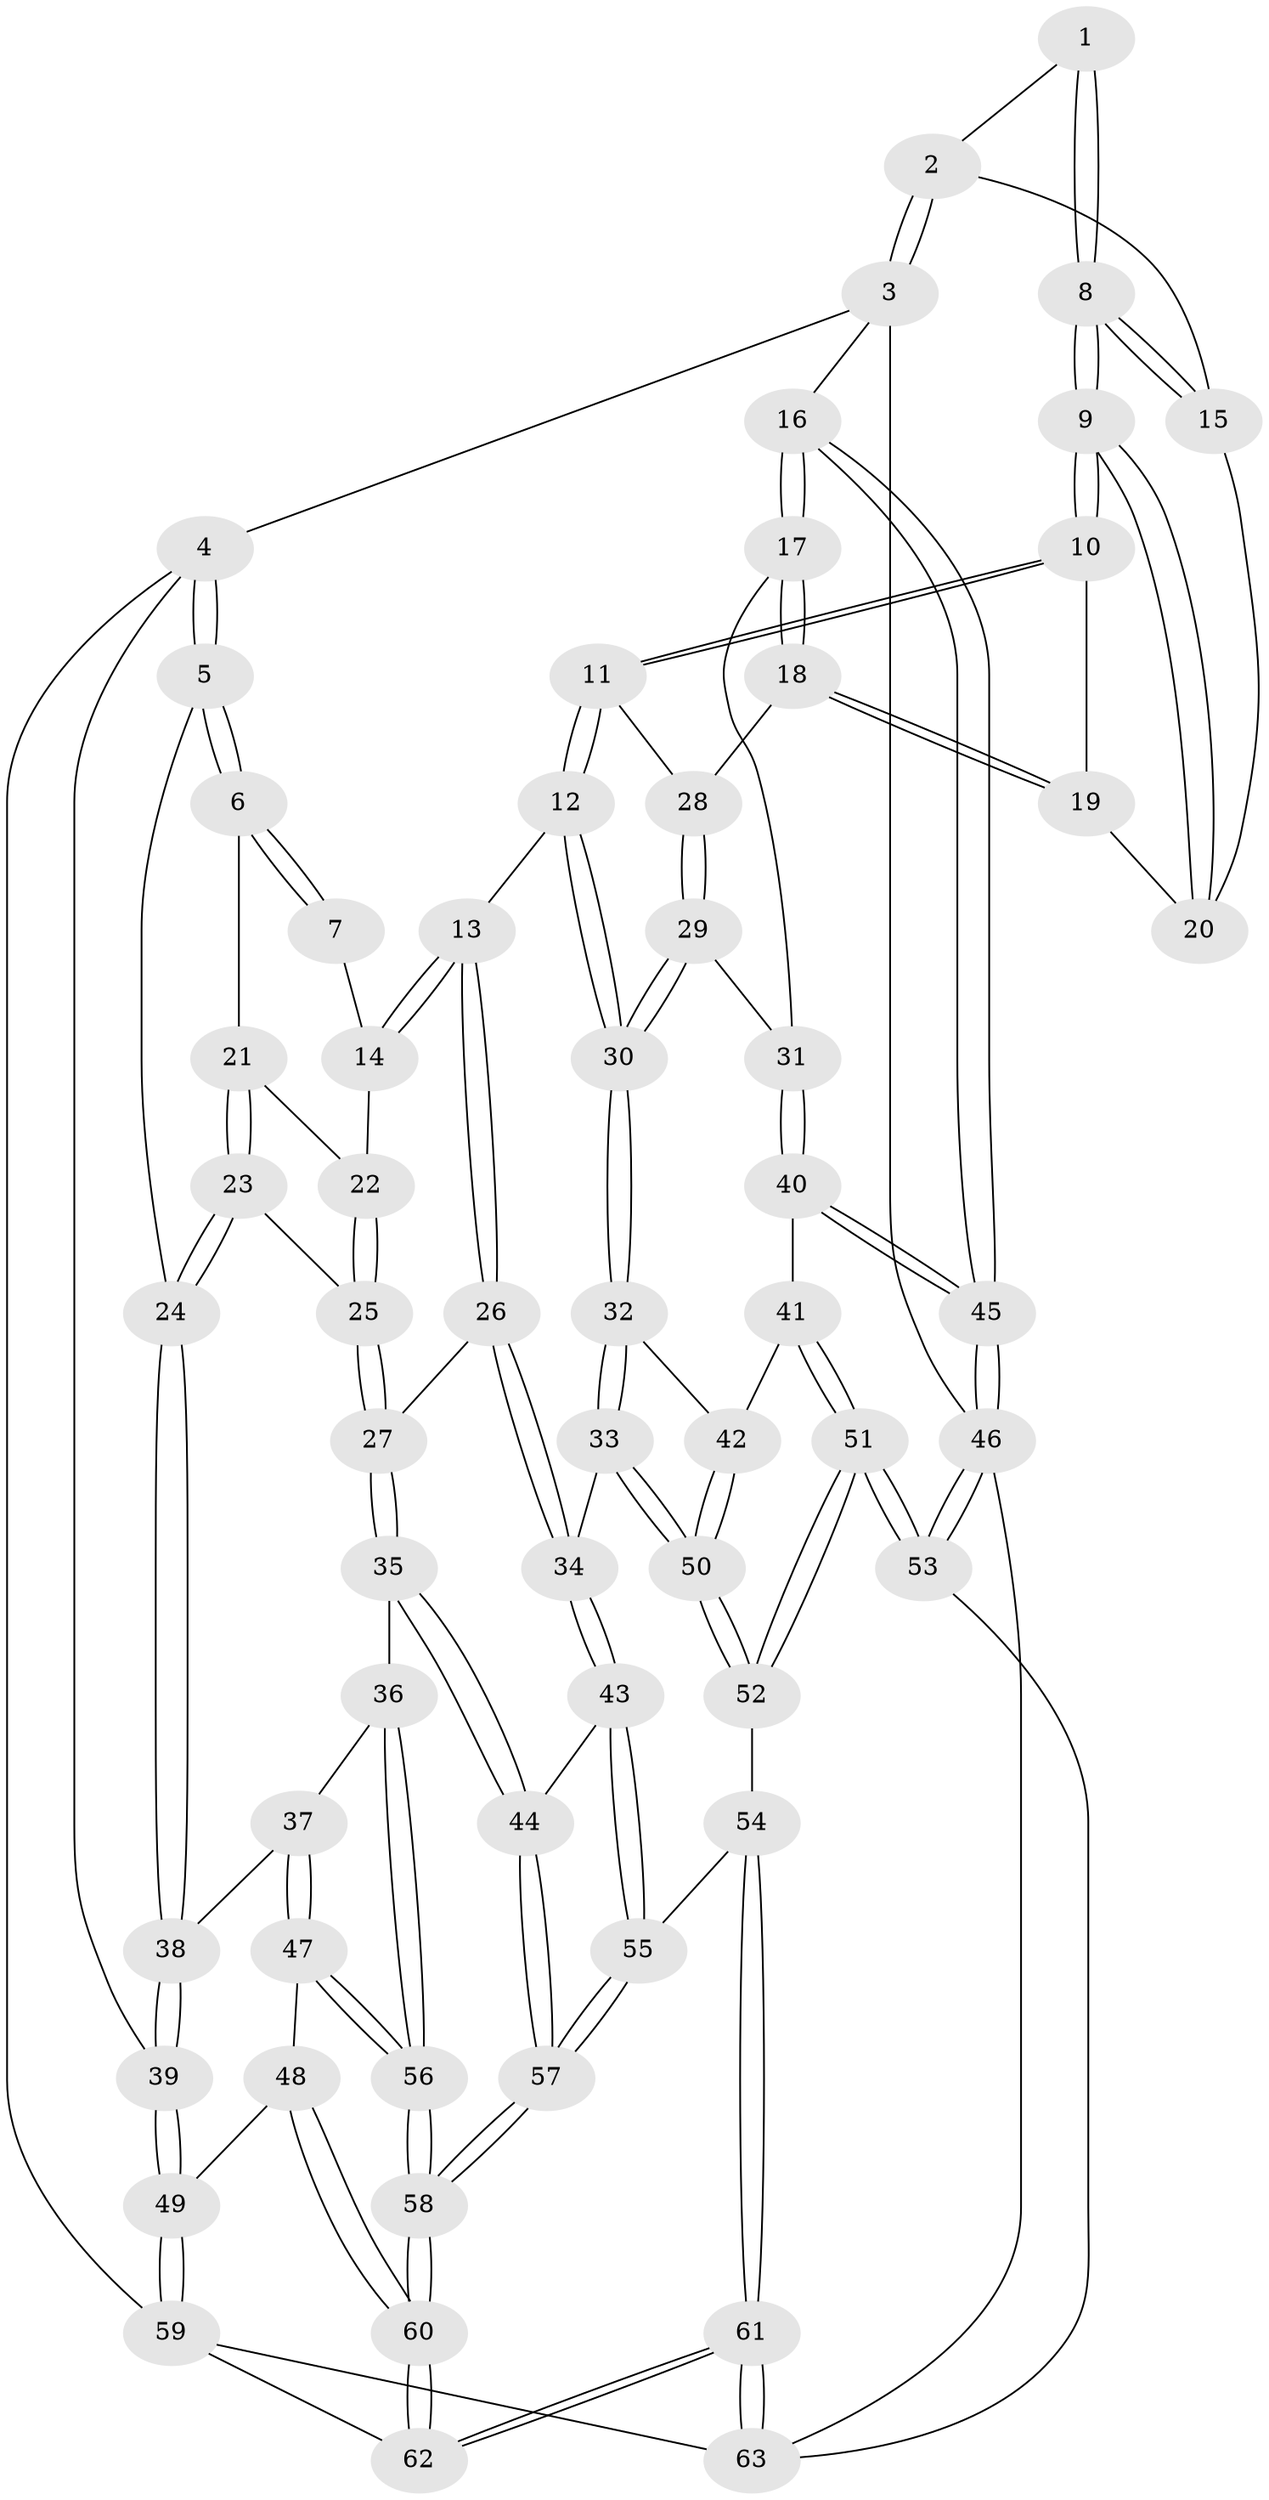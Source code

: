 // Generated by graph-tools (version 1.1) at 2025/11/02/27/25 16:11:52]
// undirected, 63 vertices, 154 edges
graph export_dot {
graph [start="1"]
  node [color=gray90,style=filled];
  1 [pos="+0.6135363421387948+0"];
  2 [pos="+0.9727840309281933+0"];
  3 [pos="+1+0"];
  4 [pos="+0+0"];
  5 [pos="+0+0"];
  6 [pos="+0+0"];
  7 [pos="+0.48809941081487823+0"];
  8 [pos="+0.68926898420518+0.08750830234689845"];
  9 [pos="+0.6884534479849146+0.15304415947759892"];
  10 [pos="+0.6796488490307204+0.17855884018328141"];
  11 [pos="+0.6471686905711118+0.21774624068568924"];
  12 [pos="+0.6149016882914715+0.23633806686774864"];
  13 [pos="+0.6135831454672698+0.23666491180538277"];
  14 [pos="+0.46916950743601116+0"];
  15 [pos="+0.8735614001154691+0"];
  16 [pos="+1+0.22806661648949003"];
  17 [pos="+1+0.234921955537467"];
  18 [pos="+0.9538286552455877+0.2481328388605449"];
  19 [pos="+0.8716569906965941+0.14944607471138113"];
  20 [pos="+0.8569659664836854+0.01929523517354743"];
  21 [pos="+0.17056148803012341+0.05444840268478781"];
  22 [pos="+0.3726025366417277+0.09796788132046486"];
  23 [pos="+0.19323823393749667+0.24953547624689035"];
  24 [pos="+0.08781494570714556+0.30494511550267783"];
  25 [pos="+0.3390090227650111+0.2876791835747779"];
  26 [pos="+0.5974808905063125+0.2551791076938672"];
  27 [pos="+0.3845229950340637+0.3344610201909224"];
  28 [pos="+0.8976760387644466+0.2906966586974691"];
  29 [pos="+0.8440555025943913+0.4033334615701149"];
  30 [pos="+0.8205353868600497+0.41970224106224163"];
  31 [pos="+0.9367979963545411+0.45174487579634376"];
  32 [pos="+0.7969305279148202+0.461830266609074"];
  33 [pos="+0.7119130622968528+0.49895730459207793"];
  34 [pos="+0.6456696287881145+0.4855539946317236"];
  35 [pos="+0.3748984288208745+0.44929379474610065"];
  36 [pos="+0.2930753178951523+0.49746565268069703"];
  37 [pos="+0.13552045906216723+0.4724448537030928"];
  38 [pos="+0.04198181376472776+0.3479718551386318"];
  39 [pos="+0+0.3710512643794785"];
  40 [pos="+0.9759275529721625+0.5147425281257438"];
  41 [pos="+0.8737549461799737+0.5485819132718879"];
  42 [pos="+0.8329034113999102+0.5136970494330829"];
  43 [pos="+0.5173833484612474+0.5732928987229173"];
  44 [pos="+0.44684913626720096+0.5238698057455298"];
  45 [pos="+1+0.6548001980550316"];
  46 [pos="+1+1"];
  47 [pos="+0.10155656422176354+0.5740588727418063"];
  48 [pos="+0.02259368327770566+0.6043249812178549"];
  49 [pos="+0+0.6638072647276416"];
  50 [pos="+0.7592069599093458+0.727701997546367"];
  51 [pos="+0.9275208150371658+0.9157099220808693"];
  52 [pos="+0.7642331249440523+0.7870712734547407"];
  53 [pos="+1+1"];
  54 [pos="+0.591974780415191+0.7381030011288333"];
  55 [pos="+0.5284675416612934+0.6331698734244249"];
  56 [pos="+0.22608003837870283+0.7083801654610409"];
  57 [pos="+0.26026124120981015+0.7782103596863345"];
  58 [pos="+0.23764693771523673+0.7953596462633051"];
  59 [pos="+0+0.7917406327639605"];
  60 [pos="+0.2330300877600031+0.8134135330667078"];
  61 [pos="+0.31953980971613427+1"];
  62 [pos="+0.22483379301770265+0.8560938912496405"];
  63 [pos="+0.3399277605594931+1"];
  1 -- 2;
  1 -- 8;
  1 -- 8;
  2 -- 3;
  2 -- 3;
  2 -- 15;
  3 -- 4;
  3 -- 16;
  3 -- 46;
  4 -- 5;
  4 -- 5;
  4 -- 39;
  4 -- 59;
  5 -- 6;
  5 -- 6;
  5 -- 24;
  6 -- 7;
  6 -- 7;
  6 -- 21;
  7 -- 14;
  8 -- 9;
  8 -- 9;
  8 -- 15;
  8 -- 15;
  9 -- 10;
  9 -- 10;
  9 -- 20;
  9 -- 20;
  10 -- 11;
  10 -- 11;
  10 -- 19;
  11 -- 12;
  11 -- 12;
  11 -- 28;
  12 -- 13;
  12 -- 30;
  12 -- 30;
  13 -- 14;
  13 -- 14;
  13 -- 26;
  13 -- 26;
  14 -- 22;
  15 -- 20;
  16 -- 17;
  16 -- 17;
  16 -- 45;
  16 -- 45;
  17 -- 18;
  17 -- 18;
  17 -- 31;
  18 -- 19;
  18 -- 19;
  18 -- 28;
  19 -- 20;
  21 -- 22;
  21 -- 23;
  21 -- 23;
  22 -- 25;
  22 -- 25;
  23 -- 24;
  23 -- 24;
  23 -- 25;
  24 -- 38;
  24 -- 38;
  25 -- 27;
  25 -- 27;
  26 -- 27;
  26 -- 34;
  26 -- 34;
  27 -- 35;
  27 -- 35;
  28 -- 29;
  28 -- 29;
  29 -- 30;
  29 -- 30;
  29 -- 31;
  30 -- 32;
  30 -- 32;
  31 -- 40;
  31 -- 40;
  32 -- 33;
  32 -- 33;
  32 -- 42;
  33 -- 34;
  33 -- 50;
  33 -- 50;
  34 -- 43;
  34 -- 43;
  35 -- 36;
  35 -- 44;
  35 -- 44;
  36 -- 37;
  36 -- 56;
  36 -- 56;
  37 -- 38;
  37 -- 47;
  37 -- 47;
  38 -- 39;
  38 -- 39;
  39 -- 49;
  39 -- 49;
  40 -- 41;
  40 -- 45;
  40 -- 45;
  41 -- 42;
  41 -- 51;
  41 -- 51;
  42 -- 50;
  42 -- 50;
  43 -- 44;
  43 -- 55;
  43 -- 55;
  44 -- 57;
  44 -- 57;
  45 -- 46;
  45 -- 46;
  46 -- 53;
  46 -- 53;
  46 -- 63;
  47 -- 48;
  47 -- 56;
  47 -- 56;
  48 -- 49;
  48 -- 60;
  48 -- 60;
  49 -- 59;
  49 -- 59;
  50 -- 52;
  50 -- 52;
  51 -- 52;
  51 -- 52;
  51 -- 53;
  51 -- 53;
  52 -- 54;
  53 -- 63;
  54 -- 55;
  54 -- 61;
  54 -- 61;
  55 -- 57;
  55 -- 57;
  56 -- 58;
  56 -- 58;
  57 -- 58;
  57 -- 58;
  58 -- 60;
  58 -- 60;
  59 -- 62;
  59 -- 63;
  60 -- 62;
  60 -- 62;
  61 -- 62;
  61 -- 62;
  61 -- 63;
  61 -- 63;
}
